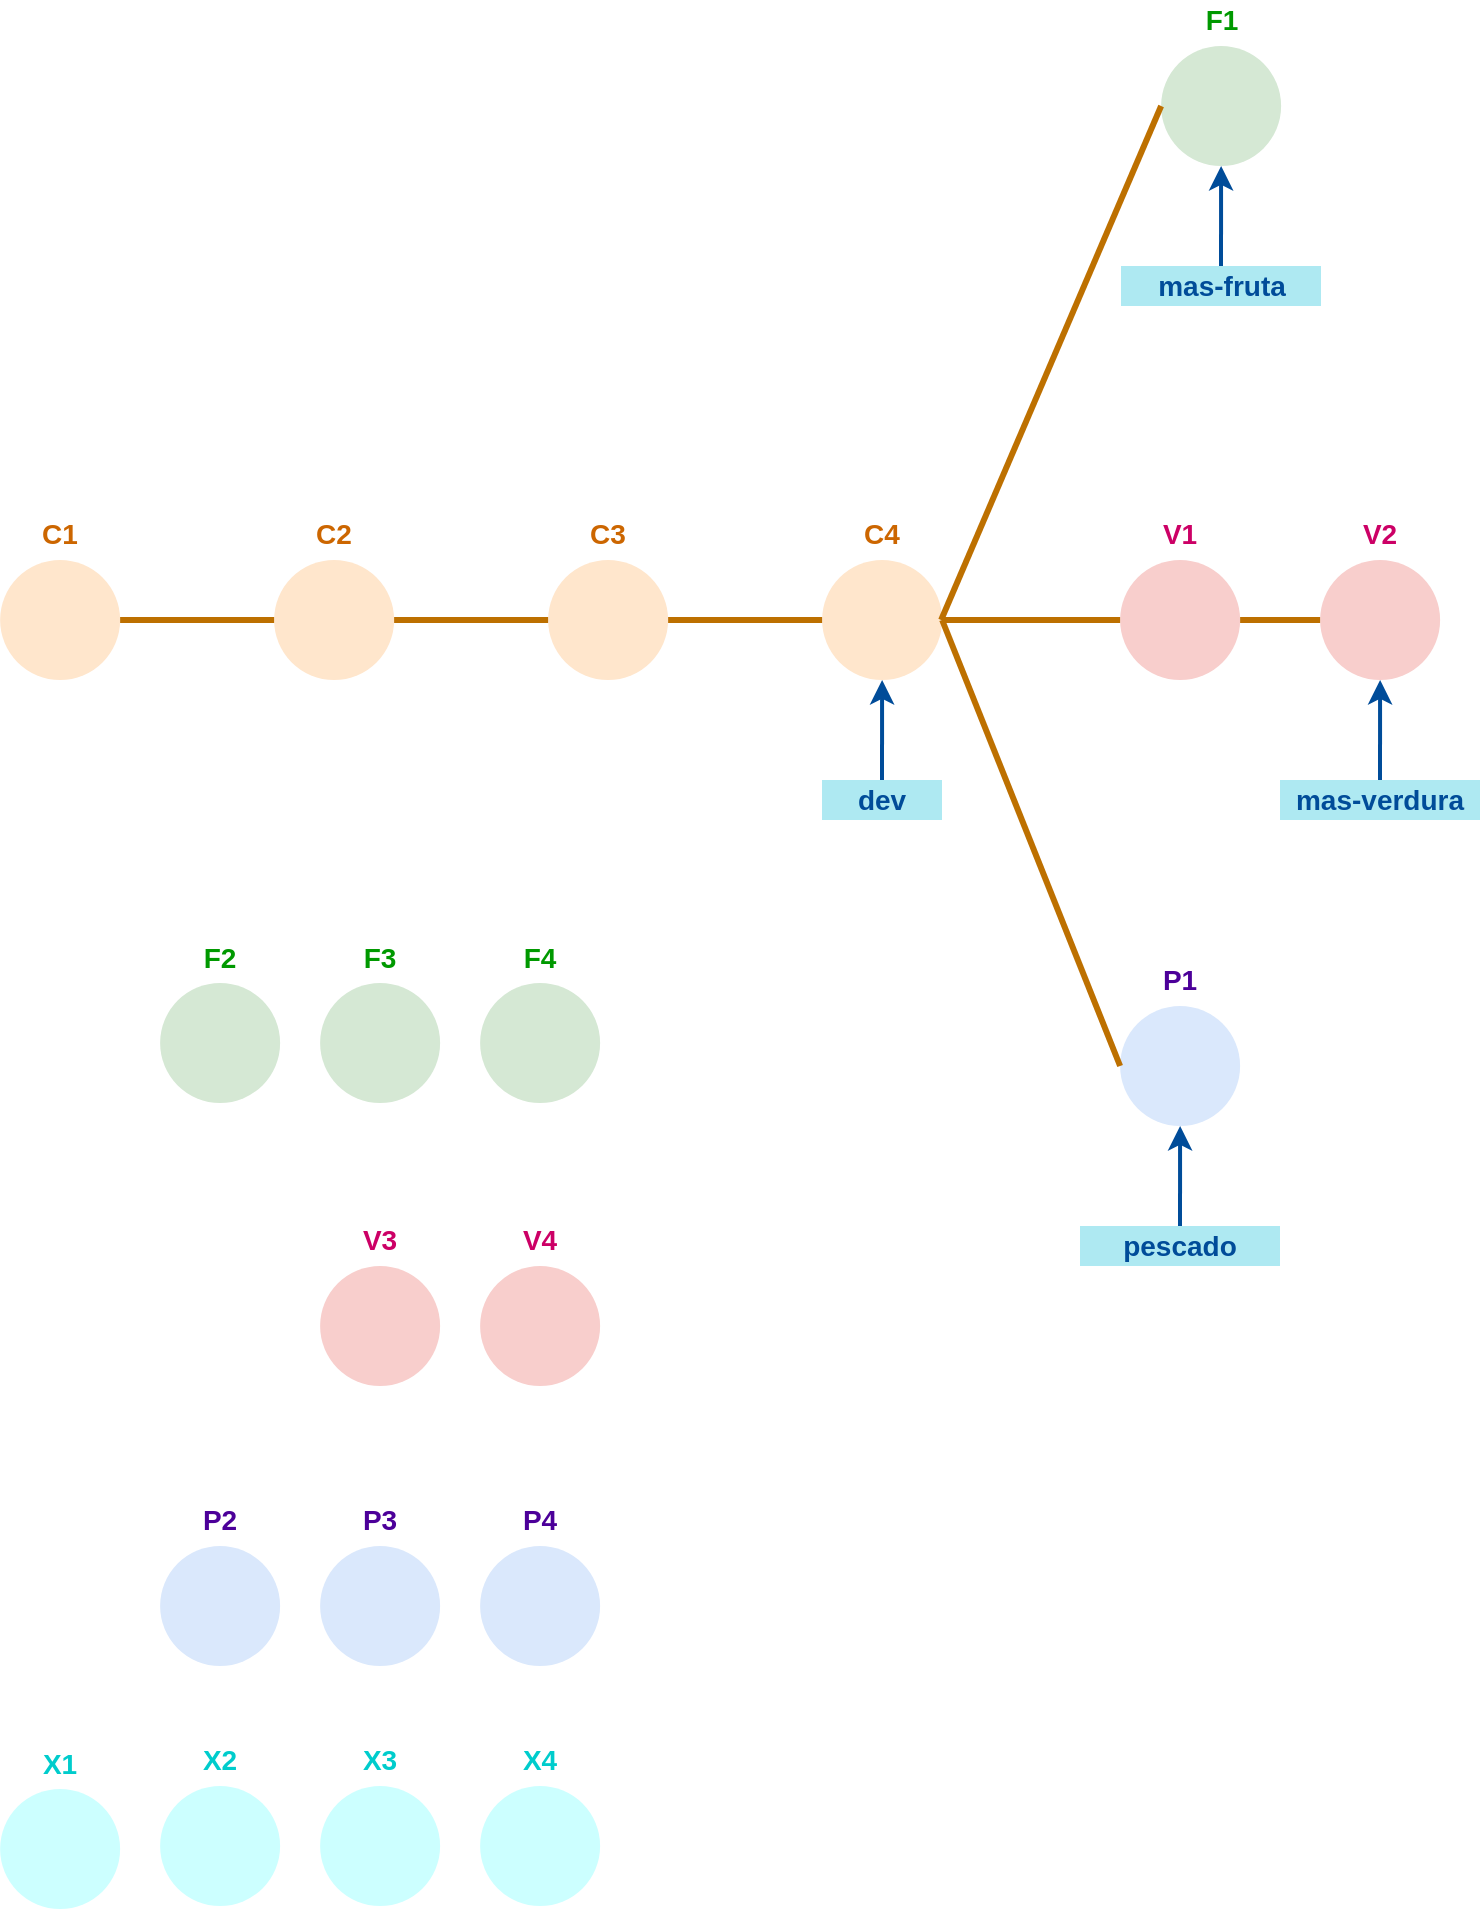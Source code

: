 <mxfile version="12.1.3" type="device" pages="1"><diagram id="HAET5fpl5bqPvAFkC88v" name="Page-1"><mxGraphModel dx="1218" dy="1354" grid="1" gridSize="10" guides="1" tooltips="1" connect="1" arrows="1" fold="1" page="1" pageScale="1" pageWidth="1169" pageHeight="827" math="0" shadow="0"><root><mxCell id="0"/><mxCell id="1" parent="0"/><mxCell id="OzglFJ8sJ1fg2wrmD4SC-4" value="" style="ellipse;whiteSpace=wrap;html=1;aspect=fixed;fillColor=#FFE6CC;strokeColor=none;" parent="1" vertex="1"><mxGeometry x="40.059" y="160" width="60" height="60" as="geometry"/></mxCell><mxCell id="OzglFJ8sJ1fg2wrmD4SC-5" value="" style="ellipse;whiteSpace=wrap;html=1;aspect=fixed;fillColor=#FFE6CC;strokeColor=none;" parent="1" vertex="1"><mxGeometry x="177.059" y="160" width="60" height="60" as="geometry"/></mxCell><mxCell id="OzglFJ8sJ1fg2wrmD4SC-6" value="" style="endArrow=none;html=1;entryX=1;entryY=0.5;entryDx=0;entryDy=0;exitX=0;exitY=0.5;exitDx=0;exitDy=0;endFill=0;fillColor=#f0a30a;strokeColor=#BD7000;strokeWidth=3;" parent="1" source="OzglFJ8sJ1fg2wrmD4SC-5" target="OzglFJ8sJ1fg2wrmD4SC-4" edge="1"><mxGeometry width="50" height="50" relative="1" as="geometry"><mxPoint x="40.059" y="310" as="sourcePoint"/><mxPoint x="90.059" y="260" as="targetPoint"/></mxGeometry></mxCell><mxCell id="OzglFJ8sJ1fg2wrmD4SC-7" value="C1" style="text;html=1;strokeColor=none;fillColor=none;align=center;verticalAlign=middle;whiteSpace=wrap;rounded=0;fontStyle=1;fontSize=14;fontColor=#CC6600;" parent="1" vertex="1"><mxGeometry x="50.059" y="137" width="40" height="20" as="geometry"/></mxCell><mxCell id="OzglFJ8sJ1fg2wrmD4SC-8" value="C2" style="text;html=1;strokeColor=none;fillColor=none;align=center;verticalAlign=middle;whiteSpace=wrap;rounded=0;fontStyle=1;fontSize=14;fontColor=#CC6600;" parent="1" vertex="1"><mxGeometry x="187.059" y="137" width="40" height="20" as="geometry"/></mxCell><mxCell id="OzglFJ8sJ1fg2wrmD4SC-9" value="" style="ellipse;whiteSpace=wrap;html=1;aspect=fixed;fillColor=#FFE6CC;strokeColor=none;" parent="1" vertex="1"><mxGeometry x="314.059" y="160" width="60" height="60" as="geometry"/></mxCell><mxCell id="OzglFJ8sJ1fg2wrmD4SC-10" value="" style="endArrow=none;html=1;entryX=1;entryY=0.5;entryDx=0;entryDy=0;exitX=0;exitY=0.5;exitDx=0;exitDy=0;endFill=0;fillColor=#f0a30a;strokeColor=#BD7000;strokeWidth=3;" parent="1" source="OzglFJ8sJ1fg2wrmD4SC-9" edge="1"><mxGeometry width="50" height="50" relative="1" as="geometry"><mxPoint x="177.059" y="310" as="sourcePoint"/><mxPoint x="237.059" y="190" as="targetPoint"/></mxGeometry></mxCell><mxCell id="OzglFJ8sJ1fg2wrmD4SC-11" value="C3" style="text;html=1;strokeColor=none;fillColor=none;align=center;verticalAlign=middle;whiteSpace=wrap;rounded=0;fontStyle=1;fontSize=14;fontColor=#CC6600;" parent="1" vertex="1"><mxGeometry x="324.059" y="137" width="40" height="20" as="geometry"/></mxCell><mxCell id="OzglFJ8sJ1fg2wrmD4SC-12" value="" style="ellipse;whiteSpace=wrap;html=1;aspect=fixed;fillColor=#FFE6CC;strokeColor=none;" parent="1" vertex="1"><mxGeometry x="451.059" y="160" width="60" height="60" as="geometry"/></mxCell><mxCell id="OzglFJ8sJ1fg2wrmD4SC-13" value="" style="endArrow=none;html=1;entryX=1;entryY=0.5;entryDx=0;entryDy=0;exitX=0;exitY=0.5;exitDx=0;exitDy=0;endFill=0;fillColor=#f0a30a;strokeColor=#BD7000;strokeWidth=3;" parent="1" source="OzglFJ8sJ1fg2wrmD4SC-12" edge="1"><mxGeometry width="50" height="50" relative="1" as="geometry"><mxPoint x="314.059" y="310" as="sourcePoint"/><mxPoint x="374.059" y="190" as="targetPoint"/></mxGeometry></mxCell><mxCell id="OzglFJ8sJ1fg2wrmD4SC-14" value="C4" style="text;html=1;strokeColor=none;fillColor=none;align=center;verticalAlign=middle;whiteSpace=wrap;rounded=0;fontStyle=1;fontSize=14;fontColor=#CC6600;" parent="1" vertex="1"><mxGeometry x="461.059" y="137" width="40" height="20" as="geometry"/></mxCell><mxCell id="mrfmCj64JZZggaUAGXXq-7" value="dev" style="text;html=1;strokeColor=none;fillColor=#AEE9F2;align=center;verticalAlign=middle;whiteSpace=wrap;rounded=0;fontStyle=1;fontSize=14;fontColor=#004C99;labelBorderColor=none;" parent="1" vertex="1"><mxGeometry x="451" y="270" width="60" height="20" as="geometry"/></mxCell><mxCell id="mrfmCj64JZZggaUAGXXq-12" value="" style="endArrow=classic;html=1;strokeColor=#004C99;fillColor=#FFB366;fontColor=#07733D;exitX=0.5;exitY=0;exitDx=0;exitDy=0;strokeWidth=2;entryX=0.5;entryY=1;entryDx=0;entryDy=0;" parent="1" source="mrfmCj64JZZggaUAGXXq-7" target="OzglFJ8sJ1fg2wrmD4SC-12" edge="1"><mxGeometry width="50" height="50" relative="1" as="geometry"><mxPoint x="693" y="280" as="sourcePoint"/><mxPoint x="730.059" y="220" as="targetPoint"/></mxGeometry></mxCell><mxCell id="--bKfY3CKymin9QX4QkJ-4" value="" style="ellipse;whiteSpace=wrap;html=1;aspect=fixed;fillColor=#d5e8d4;strokeColor=none;" parent="1" vertex="1"><mxGeometry x="620.559" y="-97" width="60" height="60" as="geometry"/></mxCell><mxCell id="--bKfY3CKymin9QX4QkJ-5" value="F1" style="text;html=1;strokeColor=none;fillColor=none;align=center;verticalAlign=middle;whiteSpace=wrap;rounded=0;fontStyle=1;fontSize=14;fontColor=#009900;" parent="1" vertex="1"><mxGeometry x="630.559" y="-120" width="40" height="20" as="geometry"/></mxCell><mxCell id="--bKfY3CKymin9QX4QkJ-6" value="" style="ellipse;whiteSpace=wrap;html=1;aspect=fixed;fillColor=#d5e8d4;strokeColor=none;" parent="1" vertex="1"><mxGeometry x="120.059" y="371.5" width="60" height="60" as="geometry"/></mxCell><mxCell id="--bKfY3CKymin9QX4QkJ-7" value="F2" style="text;html=1;strokeColor=none;fillColor=none;align=center;verticalAlign=middle;whiteSpace=wrap;rounded=0;fontStyle=1;fontSize=14;fontColor=#009900;" parent="1" vertex="1"><mxGeometry x="130.059" y="348.5" width="40" height="20" as="geometry"/></mxCell><mxCell id="--bKfY3CKymin9QX4QkJ-8" value="" style="ellipse;whiteSpace=wrap;html=1;aspect=fixed;fillColor=#d5e8d4;strokeColor=none;direction=south;" parent="1" vertex="1"><mxGeometry x="200.059" y="371.5" width="60" height="60" as="geometry"/></mxCell><mxCell id="--bKfY3CKymin9QX4QkJ-9" value="F3" style="text;html=1;strokeColor=none;fillColor=none;align=center;verticalAlign=middle;whiteSpace=wrap;rounded=0;fontStyle=1;fontSize=14;fontColor=#009900;" parent="1" vertex="1"><mxGeometry x="210.059" y="348.5" width="40" height="20" as="geometry"/></mxCell><mxCell id="--bKfY3CKymin9QX4QkJ-10" value="" style="ellipse;whiteSpace=wrap;html=1;aspect=fixed;fillColor=#d5e8d4;strokeColor=none;" parent="1" vertex="1"><mxGeometry x="280.059" y="371.5" width="60" height="60" as="geometry"/></mxCell><mxCell id="--bKfY3CKymin9QX4QkJ-11" value="F4" style="text;html=1;strokeColor=none;fillColor=none;align=center;verticalAlign=middle;whiteSpace=wrap;rounded=0;fontStyle=1;fontSize=14;fontColor=#009900;" parent="1" vertex="1"><mxGeometry x="290.059" y="348.5" width="40" height="20" as="geometry"/></mxCell><mxCell id="--bKfY3CKymin9QX4QkJ-16" value="" style="ellipse;whiteSpace=wrap;html=1;aspect=fixed;fillColor=#f8cecc;strokeColor=none;" parent="1" vertex="1"><mxGeometry x="600.059" y="160" width="60" height="60" as="geometry"/></mxCell><mxCell id="--bKfY3CKymin9QX4QkJ-17" value="V1" style="text;html=1;strokeColor=none;fillColor=none;align=center;verticalAlign=middle;whiteSpace=wrap;rounded=0;fontStyle=1;fontSize=14;fontColor=#CC0066;" parent="1" vertex="1"><mxGeometry x="610.059" y="137" width="40" height="20" as="geometry"/></mxCell><mxCell id="--bKfY3CKymin9QX4QkJ-18" value="" style="ellipse;whiteSpace=wrap;html=1;aspect=fixed;fillColor=#f8cecc;strokeColor=none;" parent="1" vertex="1"><mxGeometry x="700.059" y="160" width="60" height="60" as="geometry"/></mxCell><mxCell id="--bKfY3CKymin9QX4QkJ-19" value="V2" style="text;html=1;strokeColor=none;fillColor=none;align=center;verticalAlign=middle;whiteSpace=wrap;rounded=0;fontStyle=1;fontSize=14;fontColor=#CC0066;" parent="1" vertex="1"><mxGeometry x="710.059" y="137" width="40" height="20" as="geometry"/></mxCell><mxCell id="--bKfY3CKymin9QX4QkJ-20" value="" style="ellipse;whiteSpace=wrap;html=1;aspect=fixed;fillColor=#f8cecc;strokeColor=none;direction=south;" parent="1" vertex="1"><mxGeometry x="200.059" y="513" width="60" height="60" as="geometry"/></mxCell><mxCell id="--bKfY3CKymin9QX4QkJ-21" value="V3" style="text;html=1;strokeColor=none;fillColor=none;align=center;verticalAlign=middle;whiteSpace=wrap;rounded=0;fontStyle=1;fontSize=14;fontColor=#CC0066;" parent="1" vertex="1"><mxGeometry x="210.059" y="490" width="40" height="20" as="geometry"/></mxCell><mxCell id="--bKfY3CKymin9QX4QkJ-22" value="" style="ellipse;whiteSpace=wrap;html=1;aspect=fixed;fillColor=#f8cecc;strokeColor=none;" parent="1" vertex="1"><mxGeometry x="280.059" y="513" width="60" height="60" as="geometry"/></mxCell><mxCell id="--bKfY3CKymin9QX4QkJ-23" value="V4" style="text;html=1;strokeColor=none;fillColor=none;align=center;verticalAlign=middle;whiteSpace=wrap;rounded=0;fontStyle=1;fontSize=14;fontColor=#CC0066;" parent="1" vertex="1"><mxGeometry x="290.059" y="490" width="40" height="20" as="geometry"/></mxCell><mxCell id="--bKfY3CKymin9QX4QkJ-24" value="" style="ellipse;whiteSpace=wrap;html=1;aspect=fixed;fillColor=#dae8fc;strokeColor=none;" parent="1" vertex="1"><mxGeometry x="600.059" y="383" width="60" height="60" as="geometry"/></mxCell><mxCell id="--bKfY3CKymin9QX4QkJ-25" value="P1" style="text;html=1;strokeColor=none;fillColor=none;align=center;verticalAlign=middle;whiteSpace=wrap;rounded=0;fontStyle=1;fontSize=14;fontColor=#4C0099;" parent="1" vertex="1"><mxGeometry x="610.059" y="360" width="40" height="20" as="geometry"/></mxCell><mxCell id="--bKfY3CKymin9QX4QkJ-26" value="" style="ellipse;whiteSpace=wrap;html=1;aspect=fixed;fillColor=#dae8fc;strokeColor=none;" parent="1" vertex="1"><mxGeometry x="120.059" y="653" width="60" height="60" as="geometry"/></mxCell><mxCell id="--bKfY3CKymin9QX4QkJ-27" value="P2" style="text;html=1;strokeColor=none;fillColor=none;align=center;verticalAlign=middle;whiteSpace=wrap;rounded=0;fontStyle=1;fontSize=14;fontColor=#4C0099;" parent="1" vertex="1"><mxGeometry x="130.059" y="630" width="40" height="20" as="geometry"/></mxCell><mxCell id="--bKfY3CKymin9QX4QkJ-28" value="" style="ellipse;whiteSpace=wrap;html=1;aspect=fixed;fillColor=#dae8fc;strokeColor=none;direction=south;" parent="1" vertex="1"><mxGeometry x="200.059" y="653" width="60" height="60" as="geometry"/></mxCell><mxCell id="--bKfY3CKymin9QX4QkJ-29" value="P3" style="text;html=1;strokeColor=none;fillColor=none;align=center;verticalAlign=middle;whiteSpace=wrap;rounded=0;fontStyle=1;fontSize=14;fontColor=#4C0099;" parent="1" vertex="1"><mxGeometry x="210.059" y="630" width="40" height="20" as="geometry"/></mxCell><mxCell id="--bKfY3CKymin9QX4QkJ-30" value="" style="ellipse;whiteSpace=wrap;html=1;aspect=fixed;fillColor=#dae8fc;strokeColor=none;" parent="1" vertex="1"><mxGeometry x="280.059" y="653" width="60" height="60" as="geometry"/></mxCell><mxCell id="--bKfY3CKymin9QX4QkJ-31" value="P4" style="text;html=1;strokeColor=none;fillColor=none;align=center;verticalAlign=middle;whiteSpace=wrap;rounded=0;fontStyle=1;fontSize=14;fontColor=#4C0099;" parent="1" vertex="1"><mxGeometry x="290.059" y="630" width="40" height="20" as="geometry"/></mxCell><mxCell id="--bKfY3CKymin9QX4QkJ-32" value="" style="ellipse;whiteSpace=wrap;html=1;aspect=fixed;fillColor=#CCFFFF;strokeColor=none;" parent="1" vertex="1"><mxGeometry x="40.059" y="774.5" width="60" height="60" as="geometry"/></mxCell><mxCell id="--bKfY3CKymin9QX4QkJ-33" value="X1" style="text;html=1;strokeColor=none;fillColor=none;align=center;verticalAlign=middle;whiteSpace=wrap;rounded=0;fontStyle=1;fontSize=14;fontColor=#00CCCC;" parent="1" vertex="1"><mxGeometry x="50.059" y="751.5" width="40" height="20" as="geometry"/></mxCell><mxCell id="--bKfY3CKymin9QX4QkJ-34" value="" style="ellipse;whiteSpace=wrap;html=1;aspect=fixed;fillColor=#CCFFFF;strokeColor=none;" parent="1" vertex="1"><mxGeometry x="120.059" y="773" width="60" height="60" as="geometry"/></mxCell><mxCell id="--bKfY3CKymin9QX4QkJ-35" value="X2" style="text;html=1;strokeColor=none;fillColor=none;align=center;verticalAlign=middle;whiteSpace=wrap;rounded=0;fontStyle=1;fontSize=14;fontColor=#00CCCC;" parent="1" vertex="1"><mxGeometry x="130.059" y="750" width="40" height="20" as="geometry"/></mxCell><mxCell id="--bKfY3CKymin9QX4QkJ-36" value="" style="ellipse;whiteSpace=wrap;html=1;aspect=fixed;fillColor=#CCFFFF;strokeColor=none;direction=south;" parent="1" vertex="1"><mxGeometry x="200.059" y="773" width="60" height="60" as="geometry"/></mxCell><mxCell id="--bKfY3CKymin9QX4QkJ-37" value="X3" style="text;html=1;strokeColor=none;fillColor=none;align=center;verticalAlign=middle;whiteSpace=wrap;rounded=0;fontStyle=1;fontSize=14;fontColor=#00CCCC;" parent="1" vertex="1"><mxGeometry x="210.059" y="750" width="40" height="20" as="geometry"/></mxCell><mxCell id="--bKfY3CKymin9QX4QkJ-38" value="" style="ellipse;whiteSpace=wrap;html=1;aspect=fixed;fillColor=#CCFFFF;strokeColor=none;" parent="1" vertex="1"><mxGeometry x="280.059" y="773" width="60" height="60" as="geometry"/></mxCell><mxCell id="--bKfY3CKymin9QX4QkJ-39" value="X4" style="text;html=1;strokeColor=none;fillColor=none;align=center;verticalAlign=middle;whiteSpace=wrap;rounded=0;fontStyle=1;fontSize=14;fontColor=#00CCCC;" parent="1" vertex="1"><mxGeometry x="290.059" y="750" width="40" height="20" as="geometry"/></mxCell><mxCell id="--bKfY3CKymin9QX4QkJ-40" value="mas-verdura" style="text;html=1;strokeColor=none;fillColor=#AEE9F2;align=center;verticalAlign=middle;whiteSpace=wrap;rounded=0;fontStyle=1;fontSize=14;fontColor=#004C99;labelBorderColor=none;" parent="1" vertex="1"><mxGeometry x="680" y="270" width="100" height="20" as="geometry"/></mxCell><mxCell id="--bKfY3CKymin9QX4QkJ-41" value="" style="endArrow=classic;html=1;strokeColor=#004C99;fillColor=#FFB366;fontColor=#07733D;exitX=0.5;exitY=0;exitDx=0;exitDy=0;strokeWidth=2;entryX=0.5;entryY=1;entryDx=0;entryDy=0;" parent="1" source="--bKfY3CKymin9QX4QkJ-40" edge="1"><mxGeometry width="50" height="50" relative="1" as="geometry"><mxPoint x="603" y="280" as="sourcePoint"/><mxPoint x="730.059" y="220" as="targetPoint"/></mxGeometry></mxCell><mxCell id="--bKfY3CKymin9QX4QkJ-42" value="mas-fruta" style="text;html=1;strokeColor=none;fillColor=#AEE9F2;align=center;verticalAlign=middle;whiteSpace=wrap;rounded=0;fontStyle=1;fontSize=14;fontColor=#004C99;labelBorderColor=none;" parent="1" vertex="1"><mxGeometry x="600.5" y="13" width="100" height="20" as="geometry"/></mxCell><mxCell id="--bKfY3CKymin9QX4QkJ-43" value="" style="endArrow=classic;html=1;strokeColor=#004C99;fillColor=#FFB366;fontColor=#07733D;exitX=0.5;exitY=0;exitDx=0;exitDy=0;strokeWidth=2;entryX=0.5;entryY=1;entryDx=0;entryDy=0;" parent="1" source="--bKfY3CKymin9QX4QkJ-42" edge="1"><mxGeometry width="50" height="50" relative="1" as="geometry"><mxPoint x="523.5" y="23" as="sourcePoint"/><mxPoint x="650.559" y="-37" as="targetPoint"/></mxGeometry></mxCell><mxCell id="--bKfY3CKymin9QX4QkJ-44" value="pescado" style="text;html=1;strokeColor=none;fillColor=#AEE9F2;align=center;verticalAlign=middle;whiteSpace=wrap;rounded=0;fontStyle=1;fontSize=14;fontColor=#004C99;labelBorderColor=none;" parent="1" vertex="1"><mxGeometry x="580" y="493" width="100" height="20" as="geometry"/></mxCell><mxCell id="--bKfY3CKymin9QX4QkJ-45" value="" style="endArrow=classic;html=1;strokeColor=#004C99;fillColor=#FFB366;fontColor=#07733D;exitX=0.5;exitY=0;exitDx=0;exitDy=0;strokeWidth=2;entryX=0.5;entryY=1;entryDx=0;entryDy=0;" parent="1" source="--bKfY3CKymin9QX4QkJ-44" edge="1"><mxGeometry width="50" height="50" relative="1" as="geometry"><mxPoint x="503" y="503" as="sourcePoint"/><mxPoint x="630.059" y="443" as="targetPoint"/></mxGeometry></mxCell><mxCell id="XqvmpbjIie7kNWtBnw7L-1" value="" style="endArrow=none;html=1;entryX=1;entryY=0.5;entryDx=0;entryDy=0;exitX=0;exitY=0.5;exitDx=0;exitDy=0;endFill=0;fillColor=#f0a30a;strokeColor=#BD7000;strokeWidth=3;" edge="1" parent="1" source="--bKfY3CKymin9QX4QkJ-4"><mxGeometry width="50" height="50" relative="1" as="geometry"><mxPoint x="211.559" y="90" as="sourcePoint"/><mxPoint x="510.559" y="190" as="targetPoint"/></mxGeometry></mxCell><mxCell id="XqvmpbjIie7kNWtBnw7L-2" value="" style="endArrow=none;html=1;entryX=1;entryY=0.5;entryDx=0;entryDy=0;exitX=0;exitY=0.5;exitDx=0;exitDy=0;endFill=0;fillColor=#f0a30a;strokeColor=#BD7000;strokeWidth=3;" edge="1" parent="1" source="--bKfY3CKymin9QX4QkJ-16" target="OzglFJ8sJ1fg2wrmD4SC-12"><mxGeometry width="50" height="50" relative="1" as="geometry"><mxPoint x="461.059" y="200" as="sourcePoint"/><mxPoint x="384.059" y="200" as="targetPoint"/></mxGeometry></mxCell><mxCell id="XqvmpbjIie7kNWtBnw7L-3" value="" style="endArrow=none;html=1;entryX=1;entryY=0.5;entryDx=0;entryDy=0;exitX=0;exitY=0.5;exitDx=0;exitDy=0;endFill=0;fillColor=#f0a30a;strokeColor=#BD7000;strokeWidth=3;" edge="1" parent="1" source="--bKfY3CKymin9QX4QkJ-24" target="OzglFJ8sJ1fg2wrmD4SC-12"><mxGeometry width="50" height="50" relative="1" as="geometry"><mxPoint x="610.059" y="-47" as="sourcePoint"/><mxPoint x="521.059" y="200" as="targetPoint"/></mxGeometry></mxCell><mxCell id="XqvmpbjIie7kNWtBnw7L-4" value="" style="endArrow=none;html=1;entryX=1;entryY=0.5;entryDx=0;entryDy=0;exitX=0;exitY=0.5;exitDx=0;exitDy=0;endFill=0;fillColor=#f0a30a;strokeColor=#BD7000;strokeWidth=3;" edge="1" parent="1" source="--bKfY3CKymin9QX4QkJ-18" target="--bKfY3CKymin9QX4QkJ-16"><mxGeometry width="50" height="50" relative="1" as="geometry"><mxPoint x="610.059" y="200" as="sourcePoint"/><mxPoint x="521.059" y="200" as="targetPoint"/></mxGeometry></mxCell></root></mxGraphModel></diagram></mxfile>